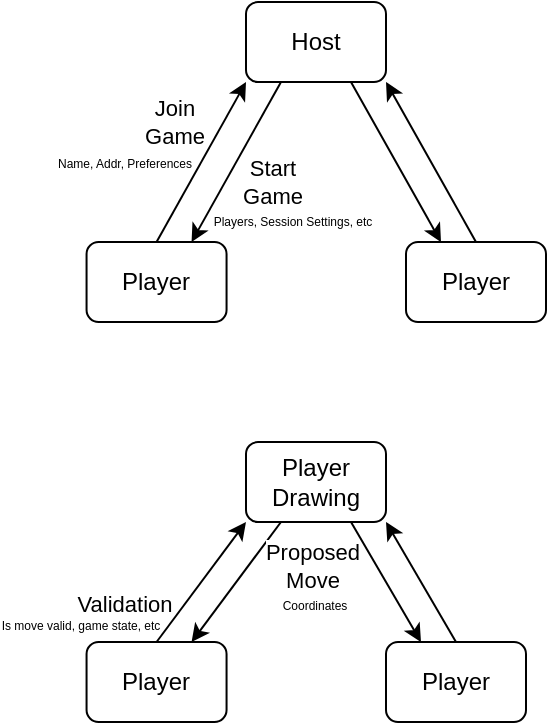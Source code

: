 <mxfile version="24.8.6">
  <diagram name="Page-1" id="HFK4JjkHFixHD8xV4KLG">
    <mxGraphModel dx="368" dy="673" grid="1" gridSize="10" guides="1" tooltips="1" connect="1" arrows="1" fold="1" page="1" pageScale="1" pageWidth="827" pageHeight="1169" math="0" shadow="0">
      <root>
        <mxCell id="0" />
        <mxCell id="1" parent="0" />
        <mxCell id="0i_-_dLoG1SzD4nl4tbC-5" style="rounded=0;orthogonalLoop=1;jettySize=auto;html=1;exitX=0.25;exitY=1;exitDx=0;exitDy=0;entryX=0.75;entryY=0;entryDx=0;entryDy=0;" edge="1" parent="1" source="0i_-_dLoG1SzD4nl4tbC-1" target="0i_-_dLoG1SzD4nl4tbC-2">
          <mxGeometry relative="1" as="geometry" />
        </mxCell>
        <mxCell id="0i_-_dLoG1SzD4nl4tbC-7" value="Start&lt;br&gt;Game" style="edgeLabel;html=1;align=center;verticalAlign=middle;resizable=0;points=[];" vertex="1" connectable="0" parent="0i_-_dLoG1SzD4nl4tbC-5">
          <mxGeometry x="0.098" relative="1" as="geometry">
            <mxPoint x="20" y="6" as="offset" />
          </mxGeometry>
        </mxCell>
        <mxCell id="0i_-_dLoG1SzD4nl4tbC-8" style="rounded=0;orthogonalLoop=1;jettySize=auto;html=1;exitX=0.75;exitY=1;exitDx=0;exitDy=0;entryX=0.25;entryY=0;entryDx=0;entryDy=0;" edge="1" parent="1" source="0i_-_dLoG1SzD4nl4tbC-1" target="0i_-_dLoG1SzD4nl4tbC-3">
          <mxGeometry relative="1" as="geometry" />
        </mxCell>
        <mxCell id="0i_-_dLoG1SzD4nl4tbC-1" value="Host" style="rounded=1;whiteSpace=wrap;html=1;" vertex="1" parent="1">
          <mxGeometry x="260" y="320" width="70" height="40" as="geometry" />
        </mxCell>
        <mxCell id="0i_-_dLoG1SzD4nl4tbC-2" value="Player" style="rounded=1;whiteSpace=wrap;html=1;" vertex="1" parent="1">
          <mxGeometry x="180.28" y="440" width="70" height="40" as="geometry" />
        </mxCell>
        <mxCell id="0i_-_dLoG1SzD4nl4tbC-9" style="rounded=0;orthogonalLoop=1;jettySize=auto;html=1;exitX=0.5;exitY=0;exitDx=0;exitDy=0;entryX=1;entryY=1;entryDx=0;entryDy=0;" edge="1" parent="1" source="0i_-_dLoG1SzD4nl4tbC-3" target="0i_-_dLoG1SzD4nl4tbC-1">
          <mxGeometry relative="1" as="geometry" />
        </mxCell>
        <mxCell id="0i_-_dLoG1SzD4nl4tbC-3" value="Player" style="rounded=1;whiteSpace=wrap;html=1;" vertex="1" parent="1">
          <mxGeometry x="340" y="440" width="70" height="40" as="geometry" />
        </mxCell>
        <mxCell id="0i_-_dLoG1SzD4nl4tbC-4" value="" style="endArrow=classic;html=1;rounded=0;exitX=0.5;exitY=0;exitDx=0;exitDy=0;entryX=0;entryY=1;entryDx=0;entryDy=0;" edge="1" parent="1" source="0i_-_dLoG1SzD4nl4tbC-2" target="0i_-_dLoG1SzD4nl4tbC-1">
          <mxGeometry width="50" height="50" relative="1" as="geometry">
            <mxPoint x="280" y="370" as="sourcePoint" />
            <mxPoint x="330" y="320" as="targetPoint" />
          </mxGeometry>
        </mxCell>
        <mxCell id="0i_-_dLoG1SzD4nl4tbC-6" value="Join&lt;br&gt;Game" style="edgeLabel;html=1;align=center;verticalAlign=middle;resizable=0;points=[];" vertex="1" connectable="0" parent="0i_-_dLoG1SzD4nl4tbC-4">
          <mxGeometry x="0.405" y="1" relative="1" as="geometry">
            <mxPoint x="-22" y="-3" as="offset" />
          </mxGeometry>
        </mxCell>
        <mxCell id="0i_-_dLoG1SzD4nl4tbC-10" value="&lt;font style=&quot;font-size: 6px;&quot;&gt;Name, Addr, Preferences&lt;/font&gt;" style="edgeLabel;html=1;align=center;verticalAlign=middle;resizable=0;points=[];" vertex="1" connectable="0" parent="0i_-_dLoG1SzD4nl4tbC-4">
          <mxGeometry x="-0.142" relative="1" as="geometry">
            <mxPoint x="-36" y="-7" as="offset" />
          </mxGeometry>
        </mxCell>
        <mxCell id="0i_-_dLoG1SzD4nl4tbC-12" value="&lt;font style=&quot;font-size: 6px;&quot;&gt;Players, Session Settings, etc&lt;/font&gt;" style="edgeLabel;html=1;align=center;verticalAlign=middle;resizable=0;points=[];" vertex="1" connectable="0" parent="1">
          <mxGeometry x="283.001" y="427.997" as="geometry" />
        </mxCell>
        <mxCell id="0i_-_dLoG1SzD4nl4tbC-16" style="rounded=0;orthogonalLoop=1;jettySize=auto;html=1;exitX=0.25;exitY=1;exitDx=0;exitDy=0;entryX=0.75;entryY=0;entryDx=0;entryDy=0;" edge="1" parent="1" source="0i_-_dLoG1SzD4nl4tbC-13" target="0i_-_dLoG1SzD4nl4tbC-14">
          <mxGeometry relative="1" as="geometry" />
        </mxCell>
        <mxCell id="0i_-_dLoG1SzD4nl4tbC-17" value="Proposed&lt;div&gt;Move&lt;/div&gt;" style="edgeLabel;html=1;align=center;verticalAlign=middle;resizable=0;points=[];" vertex="1" connectable="0" parent="0i_-_dLoG1SzD4nl4tbC-16">
          <mxGeometry x="-0.209" relative="1" as="geometry">
            <mxPoint x="33" y="-2" as="offset" />
          </mxGeometry>
        </mxCell>
        <mxCell id="0i_-_dLoG1SzD4nl4tbC-26" value="&lt;span style=&quot;font-size: 6px;&quot;&gt;Coordinates&lt;/span&gt;" style="edgeLabel;html=1;align=center;verticalAlign=middle;resizable=0;points=[];" vertex="1" connectable="0" parent="0i_-_dLoG1SzD4nl4tbC-16">
          <mxGeometry x="-0.316" relative="1" as="geometry">
            <mxPoint x="31" y="19" as="offset" />
          </mxGeometry>
        </mxCell>
        <mxCell id="0i_-_dLoG1SzD4nl4tbC-21" style="rounded=0;orthogonalLoop=1;jettySize=auto;html=1;exitX=0.75;exitY=1;exitDx=0;exitDy=0;entryX=0.25;entryY=0;entryDx=0;entryDy=0;" edge="1" parent="1" source="0i_-_dLoG1SzD4nl4tbC-13" target="0i_-_dLoG1SzD4nl4tbC-15">
          <mxGeometry relative="1" as="geometry" />
        </mxCell>
        <mxCell id="0i_-_dLoG1SzD4nl4tbC-13" value="Player Drawing" style="rounded=1;whiteSpace=wrap;html=1;" vertex="1" parent="1">
          <mxGeometry x="260" y="540" width="70" height="40" as="geometry" />
        </mxCell>
        <mxCell id="0i_-_dLoG1SzD4nl4tbC-18" style="rounded=0;orthogonalLoop=1;jettySize=auto;html=1;exitX=0.5;exitY=0;exitDx=0;exitDy=0;entryX=0;entryY=1;entryDx=0;entryDy=0;" edge="1" parent="1" source="0i_-_dLoG1SzD4nl4tbC-14" target="0i_-_dLoG1SzD4nl4tbC-13">
          <mxGeometry relative="1" as="geometry" />
        </mxCell>
        <mxCell id="0i_-_dLoG1SzD4nl4tbC-25" value="&lt;span style=&quot;font-size: 6px;&quot;&gt;Is move valid, game state, etc&lt;/span&gt;" style="edgeLabel;html=1;align=center;verticalAlign=middle;resizable=0;points=[];" vertex="1" connectable="0" parent="0i_-_dLoG1SzD4nl4tbC-18">
          <mxGeometry x="-0.06" y="3" relative="1" as="geometry">
            <mxPoint x="-57" y="20" as="offset" />
          </mxGeometry>
        </mxCell>
        <mxCell id="0i_-_dLoG1SzD4nl4tbC-27" value="Validation" style="edgeLabel;html=1;align=center;verticalAlign=middle;resizable=0;points=[];" vertex="1" connectable="0" parent="0i_-_dLoG1SzD4nl4tbC-18">
          <mxGeometry x="-0.08" relative="1" as="geometry">
            <mxPoint x="-37" y="8" as="offset" />
          </mxGeometry>
        </mxCell>
        <mxCell id="0i_-_dLoG1SzD4nl4tbC-14" value="Player" style="rounded=1;whiteSpace=wrap;html=1;" vertex="1" parent="1">
          <mxGeometry x="180.28" y="640" width="70" height="40" as="geometry" />
        </mxCell>
        <mxCell id="0i_-_dLoG1SzD4nl4tbC-22" style="rounded=0;orthogonalLoop=1;jettySize=auto;html=1;exitX=0.5;exitY=0;exitDx=0;exitDy=0;entryX=1;entryY=1;entryDx=0;entryDy=0;" edge="1" parent="1" source="0i_-_dLoG1SzD4nl4tbC-15" target="0i_-_dLoG1SzD4nl4tbC-13">
          <mxGeometry relative="1" as="geometry" />
        </mxCell>
        <mxCell id="0i_-_dLoG1SzD4nl4tbC-15" value="Player" style="rounded=1;whiteSpace=wrap;html=1;" vertex="1" parent="1">
          <mxGeometry x="330" y="640" width="70" height="40" as="geometry" />
        </mxCell>
      </root>
    </mxGraphModel>
  </diagram>
</mxfile>
